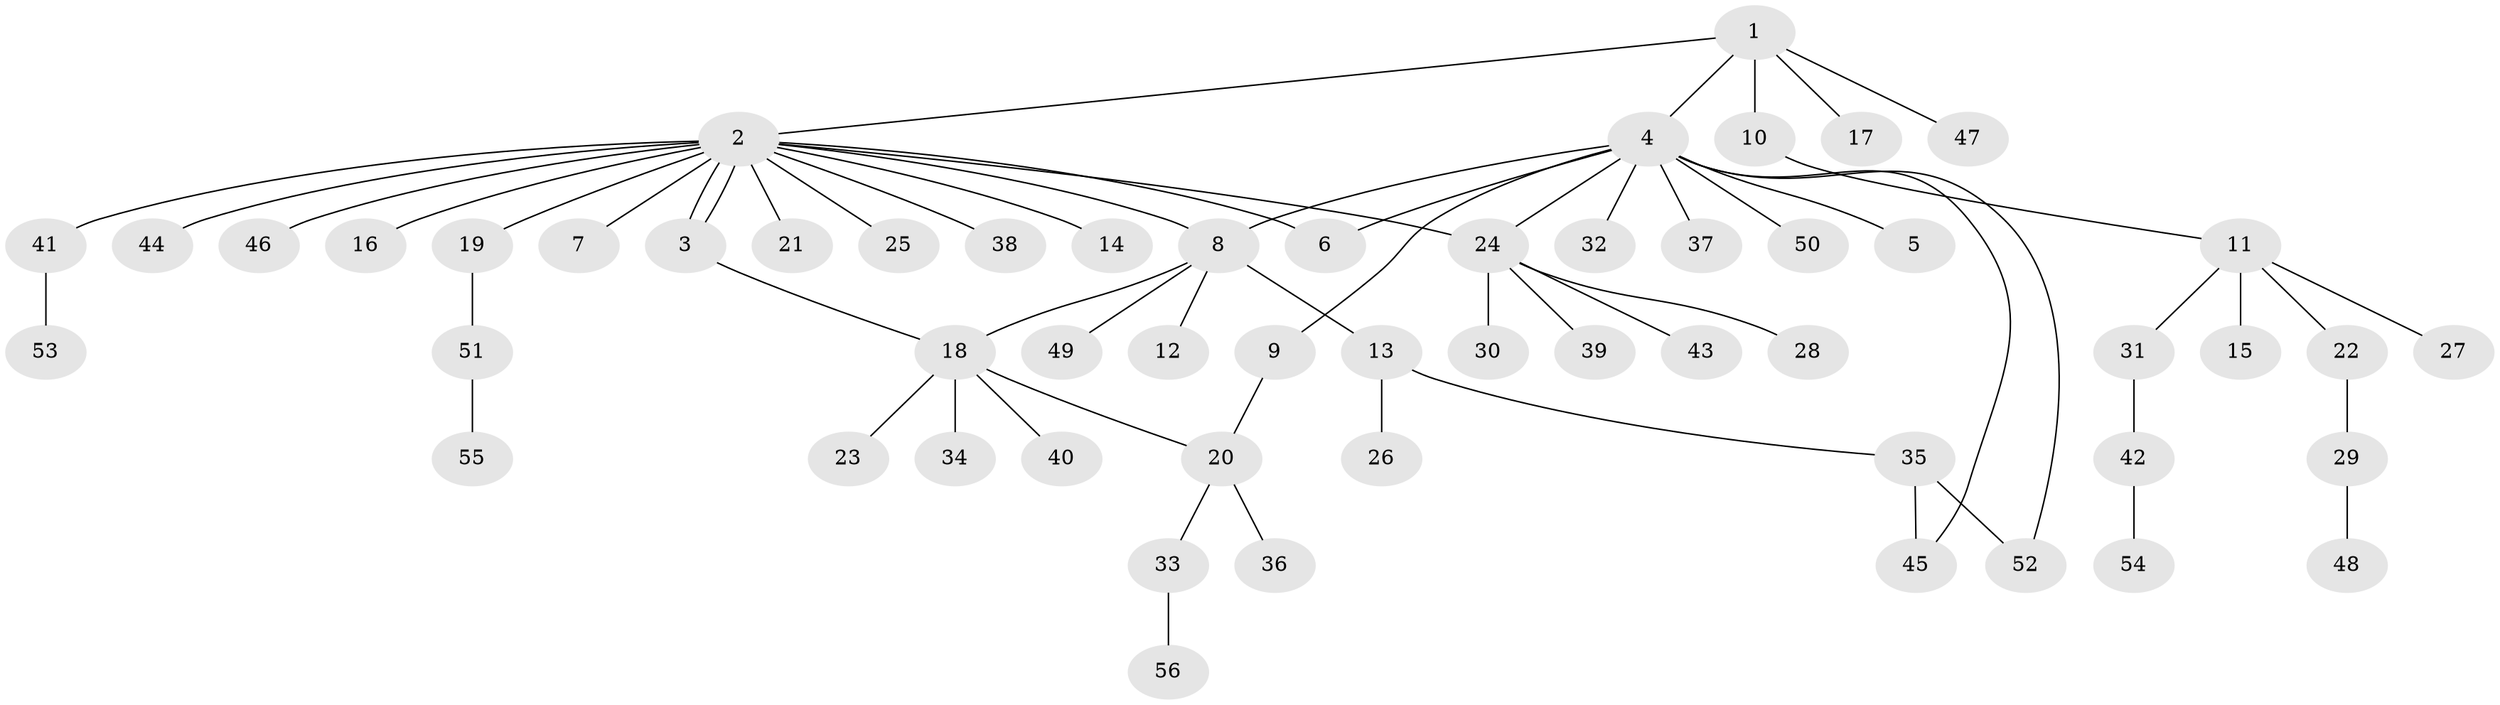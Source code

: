 // coarse degree distribution, {17: 0.02564102564102564, 4: 0.05128205128205128, 8: 0.02564102564102564, 1: 0.7435897435897436, 6: 0.05128205128205128, 2: 0.05128205128205128, 5: 0.02564102564102564, 3: 0.02564102564102564}
// Generated by graph-tools (version 1.1) at 2025/18/03/04/25 18:18:10]
// undirected, 56 vertices, 63 edges
graph export_dot {
graph [start="1"]
  node [color=gray90,style=filled];
  1;
  2;
  3;
  4;
  5;
  6;
  7;
  8;
  9;
  10;
  11;
  12;
  13;
  14;
  15;
  16;
  17;
  18;
  19;
  20;
  21;
  22;
  23;
  24;
  25;
  26;
  27;
  28;
  29;
  30;
  31;
  32;
  33;
  34;
  35;
  36;
  37;
  38;
  39;
  40;
  41;
  42;
  43;
  44;
  45;
  46;
  47;
  48;
  49;
  50;
  51;
  52;
  53;
  54;
  55;
  56;
  1 -- 2;
  1 -- 4;
  1 -- 10;
  1 -- 17;
  1 -- 47;
  2 -- 3;
  2 -- 3;
  2 -- 6;
  2 -- 7;
  2 -- 8;
  2 -- 14;
  2 -- 16;
  2 -- 19;
  2 -- 21;
  2 -- 24;
  2 -- 25;
  2 -- 38;
  2 -- 41;
  2 -- 44;
  2 -- 46;
  3 -- 18;
  4 -- 5;
  4 -- 6;
  4 -- 8;
  4 -- 9;
  4 -- 24;
  4 -- 32;
  4 -- 37;
  4 -- 45;
  4 -- 50;
  4 -- 52;
  8 -- 12;
  8 -- 13;
  8 -- 18;
  8 -- 49;
  9 -- 20;
  10 -- 11;
  11 -- 15;
  11 -- 22;
  11 -- 27;
  11 -- 31;
  13 -- 26;
  13 -- 35;
  18 -- 20;
  18 -- 23;
  18 -- 34;
  18 -- 40;
  19 -- 51;
  20 -- 33;
  20 -- 36;
  22 -- 29;
  24 -- 28;
  24 -- 30;
  24 -- 39;
  24 -- 43;
  29 -- 48;
  31 -- 42;
  33 -- 56;
  35 -- 45;
  35 -- 52;
  41 -- 53;
  42 -- 54;
  51 -- 55;
}
